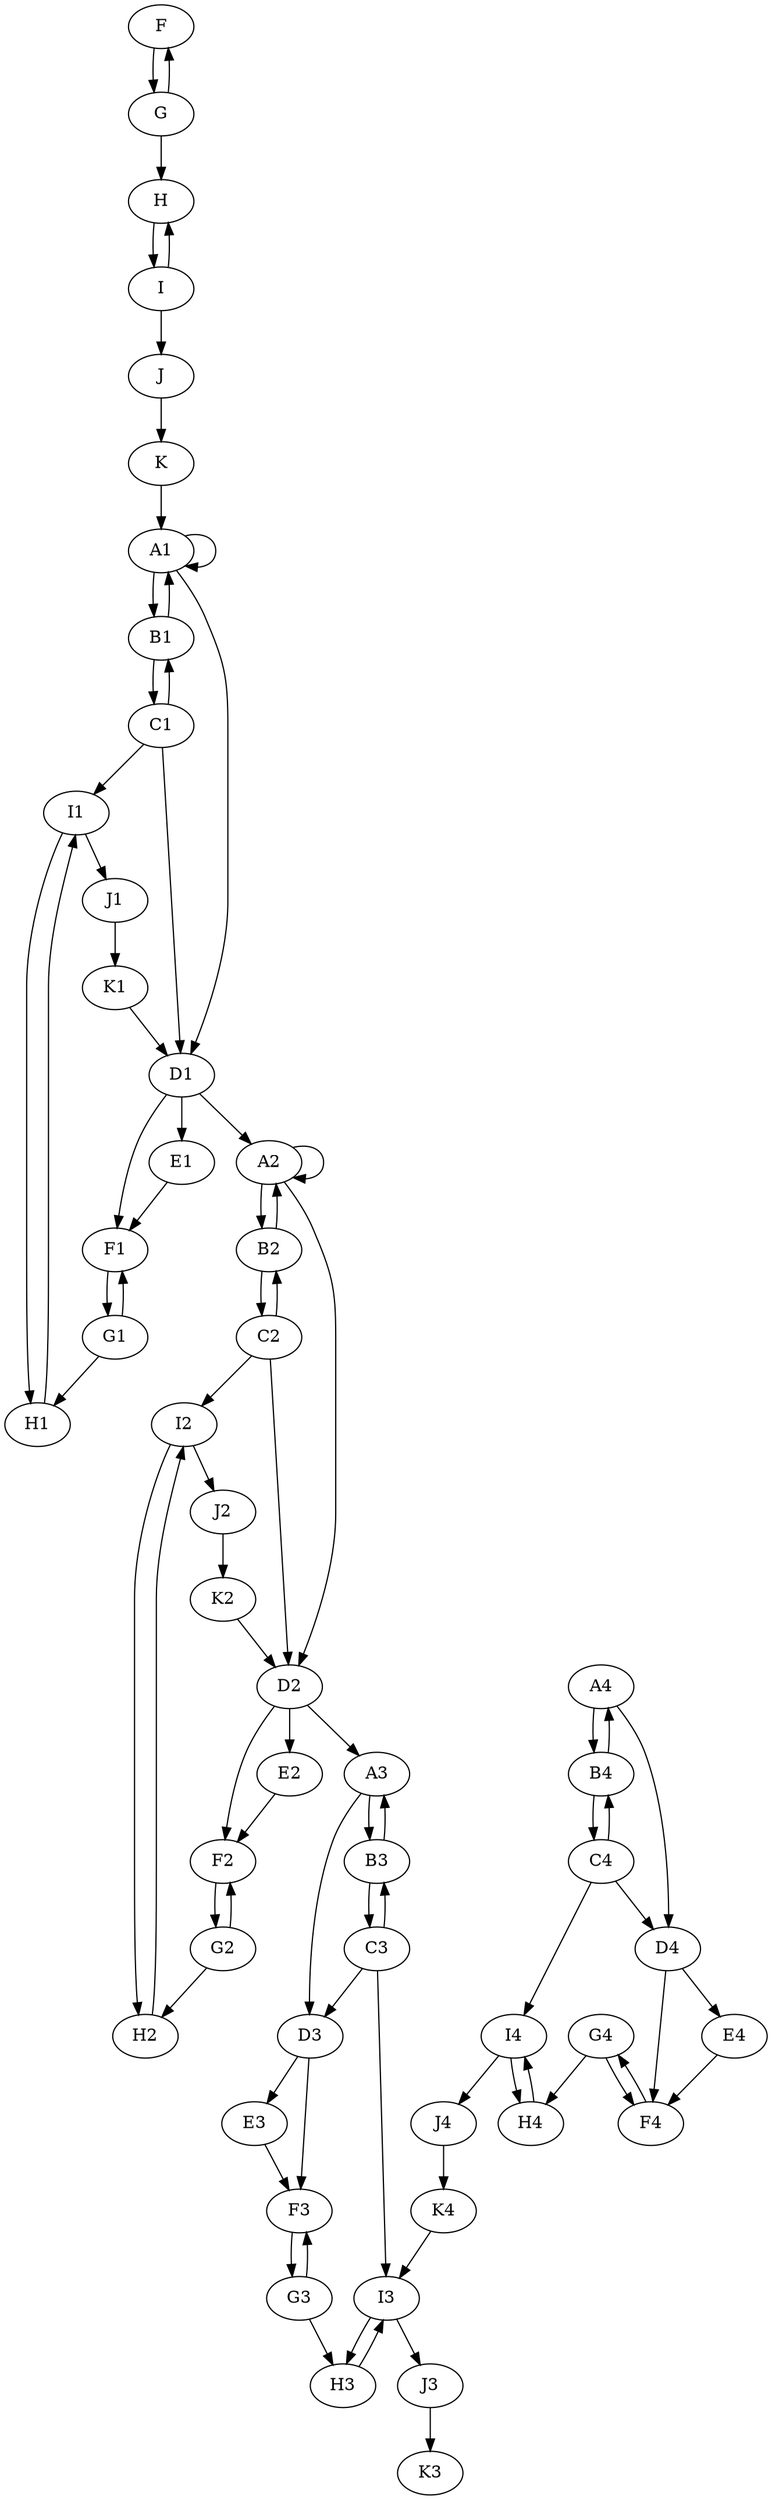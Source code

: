 digraph { 
	

	F -> G 
	G -> H 
	G -> F
	H -> I 
	I -> H 
	I -> J 
	J -> K
	K -> A1


	A1 -> B1
	A1 -> A1
	A1 -> D1
	B1 -> C1
	B1 -> A1
	C1 -> D1
	C1 -> B1
	C1 -> I1
	D1 -> F1
	D1 -> E1
	E1 -> F1  
	F1 -> G1 
	G1 -> H1 
	G1 -> F1
	H1 -> I1 
	I1 -> H1 
	I1 -> J1 
	J1 -> K1
	K1 -> D1

	D1 -> A2
	A2 -> B2
	A2 -> A2
	A2 -> D2
	B2 -> C2
	B2 -> A2
	C2 -> D2
	C2 -> B2
	C2 -> I2
	D2 -> F2
	D2 -> E2
	E2 -> F2  
	F2 -> G2 
	G2 -> H2 
	G2 -> F2
	H2 -> I2 
	I2 -> H2 
	I2 -> J2 
	J2 -> K2
	K2 -> D2

	D2 -> A3  
	A3 -> B3
	A3 -> D3
	B3 -> C3
	B3 -> A3
	C3 -> D3
	C3 -> B3
	C3 -> I3
	D3 -> F3
	D3 -> E3 
	E3 -> F3 
	F3 -> G3 
	G3 -> H3 
	G3 -> F3
	H3 -> I3
	I3 -> H3 
	I3 -> J3 
	J3 -> K3

	A4 -> B4
	A4 -> D4
	B4 -> C4
	B4 -> A4
	C4 -> D4
	C4 -> B4 
	C4 -> I4
	D4 -> F4
	D4 -> E4 
	E4 -> F4  
	F4 -> G4 
	G4 -> H4 
	G4 -> F4
	H4 -> I4 
	I4 -> H4 
	I4 -> J4 
	J4 -> K4

	K4 -> I3
}